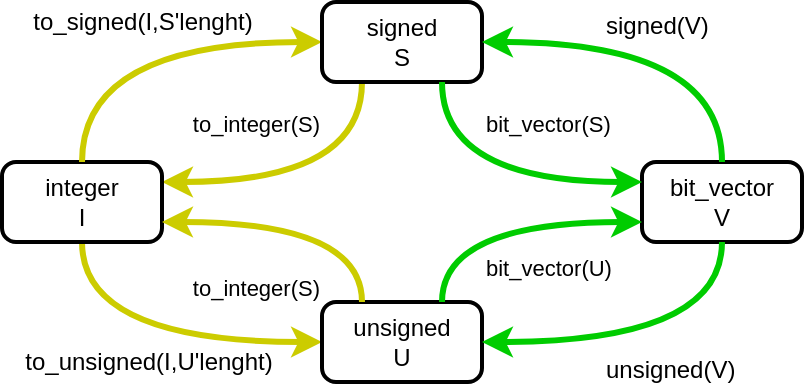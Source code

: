 <mxfile version="13.7.5" type="device"><diagram id="Vmj5wZGBRkyP-jg8ZSQN" name="Page-1"><mxGraphModel dx="786" dy="500" grid="1" gridSize="10" guides="1" tooltips="1" connect="1" arrows="1" fold="1" page="1" pageScale="1" pageWidth="850" pageHeight="1100" math="0" shadow="0"><root><mxCell id="0"/><mxCell id="1" parent="0"/><mxCell id="GN2bYJ8Ew_jsayGIZlVs-5" style="edgeStyle=orthogonalEdgeStyle;rounded=0;orthogonalLoop=1;jettySize=auto;html=1;exitX=0;exitY=0.5;exitDx=0;exitDy=0;entryX=0.5;entryY=1;entryDx=0;entryDy=0;curved=1;startArrow=classic;startFill=1;endArrow=none;endFill=0;strokeWidth=3;strokeColor=#CCCC00;" parent="1" source="GN2bYJ8Ew_jsayGIZlVs-4" target="GN2bYJ8Ew_jsayGIZlVs-1" edge="1"><mxGeometry relative="1" as="geometry"/></mxCell><mxCell id="GN2bYJ8Ew_jsayGIZlVs-13" value="to_unsigned(I,U'lenght)" style="text;html=1;resizable=0;points=[];align=center;verticalAlign=middle;labelBackgroundColor=#ffffff;" parent="GN2bYJ8Ew_jsayGIZlVs-5" vertex="1" connectable="0"><mxGeometry x="-0.139" y="-8" relative="1" as="geometry"><mxPoint x="-14" y="18" as="offset"/></mxGeometry></mxCell><mxCell id="GN2bYJ8Ew_jsayGIZlVs-7" value="to_integer(S)" style="edgeStyle=orthogonalEdgeStyle;curved=1;rounded=0;orthogonalLoop=1;jettySize=auto;html=1;exitX=1;exitY=0.25;exitDx=0;exitDy=0;entryX=0.25;entryY=1;entryDx=0;entryDy=0;startArrow=classic;startFill=1;endArrow=none;endFill=0;labelPosition=left;verticalLabelPosition=top;align=right;verticalAlign=bottom;strokeWidth=3;strokeColor=#CCCC00;" parent="1" source="GN2bYJ8Ew_jsayGIZlVs-1" target="GN2bYJ8Ew_jsayGIZlVs-2" edge="1"><mxGeometry x="0.6" y="20" relative="1" as="geometry"><mxPoint as="offset"/></mxGeometry></mxCell><mxCell id="GN2bYJ8Ew_jsayGIZlVs-1" value="integer&lt;br&gt;I" style="rounded=1;whiteSpace=wrap;html=1;absoluteArcSize=1;arcSize=14;strokeWidth=2;" parent="1" vertex="1"><mxGeometry x="160" y="160" width="80" height="40" as="geometry"/></mxCell><mxCell id="GN2bYJ8Ew_jsayGIZlVs-12" value="&lt;span style=&quot;font-size: 12px&quot;&gt;to_signed(I,S'lenght)&lt;/span&gt;" style="edgeStyle=orthogonalEdgeStyle;curved=1;rounded=0;orthogonalLoop=1;jettySize=auto;html=1;exitX=0;exitY=0.5;exitDx=0;exitDy=0;entryX=0.5;entryY=0;entryDx=0;entryDy=0;startArrow=classic;startFill=1;endArrow=none;endFill=0;strokeWidth=3;strokeColor=#CCCC00;" parent="1" source="GN2bYJ8Ew_jsayGIZlVs-2" target="GN2bYJ8Ew_jsayGIZlVs-1" edge="1"><mxGeometry y="-10" relative="1" as="geometry"><mxPoint as="offset"/></mxGeometry></mxCell><mxCell id="GN2bYJ8Ew_jsayGIZlVs-2" value="signed&lt;br&gt;S" style="rounded=1;whiteSpace=wrap;html=1;absoluteArcSize=1;arcSize=14;strokeWidth=2;" parent="1" vertex="1"><mxGeometry x="320" y="80" width="80" height="40" as="geometry"/></mxCell><mxCell id="GN2bYJ8Ew_jsayGIZlVs-3" value="bit_vector&lt;br&gt;V" style="rounded=1;whiteSpace=wrap;html=1;absoluteArcSize=1;arcSize=14;strokeWidth=2;" parent="1" vertex="1"><mxGeometry x="480" y="160" width="80" height="40" as="geometry"/></mxCell><mxCell id="GN2bYJ8Ew_jsayGIZlVs-4" value="unsigned&lt;br&gt;U" style="rounded=1;whiteSpace=wrap;html=1;absoluteArcSize=1;arcSize=14;strokeWidth=2;" parent="1" vertex="1"><mxGeometry x="320" y="230" width="80" height="40" as="geometry"/></mxCell><mxCell id="GN2bYJ8Ew_jsayGIZlVs-14" value="to_integer(S)" style="edgeStyle=orthogonalEdgeStyle;curved=1;rounded=0;orthogonalLoop=1;jettySize=auto;html=1;exitX=1;exitY=0.75;exitDx=0;exitDy=0;entryX=0.25;entryY=0;entryDx=0;entryDy=0;startArrow=classic;startFill=1;endArrow=none;endFill=0;labelPosition=left;verticalLabelPosition=bottom;align=right;verticalAlign=top;strokeWidth=3;strokeColor=#CCCC00;" parent="1" source="GN2bYJ8Ew_jsayGIZlVs-1" target="GN2bYJ8Ew_jsayGIZlVs-4" edge="1"><mxGeometry x="0.714" y="-20" relative="1" as="geometry"><mxPoint x="250" y="180" as="sourcePoint"/><mxPoint x="350" y="130" as="targetPoint"/><mxPoint as="offset"/></mxGeometry></mxCell><mxCell id="GN2bYJ8Ew_jsayGIZlVs-15" value="bit_vector(S)" style="edgeStyle=orthogonalEdgeStyle;curved=1;rounded=0;orthogonalLoop=1;jettySize=auto;html=1;exitX=0;exitY=0.25;exitDx=0;exitDy=0;entryX=0.75;entryY=1;entryDx=0;entryDy=0;startArrow=classic;startFill=1;endArrow=none;endFill=0;labelPosition=right;verticalLabelPosition=top;align=left;verticalAlign=bottom;strokeWidth=3;strokeColor=#00CC00;" parent="1" source="GN2bYJ8Ew_jsayGIZlVs-3" target="GN2bYJ8Ew_jsayGIZlVs-2" edge="1"><mxGeometry x="0.6" y="-20" relative="1" as="geometry"><mxPoint x="250" y="180" as="sourcePoint"/><mxPoint x="350" y="130" as="targetPoint"/><mxPoint as="offset"/></mxGeometry></mxCell><mxCell id="GN2bYJ8Ew_jsayGIZlVs-16" value="bit_vector(U)" style="edgeStyle=orthogonalEdgeStyle;curved=1;rounded=0;orthogonalLoop=1;jettySize=auto;html=1;exitX=0;exitY=0.75;exitDx=0;exitDy=0;entryX=0.75;entryY=0;entryDx=0;entryDy=0;startArrow=classic;startFill=1;endArrow=none;endFill=0;labelPosition=right;verticalLabelPosition=bottom;align=left;verticalAlign=top;strokeWidth=3;strokeColor=#00CC00;" parent="1" source="GN2bYJ8Ew_jsayGIZlVs-3" target="GN2bYJ8Ew_jsayGIZlVs-4" edge="1"><mxGeometry x="0.143" y="10" relative="1" as="geometry"><mxPoint x="490" y="180" as="sourcePoint"/><mxPoint x="390" y="130" as="targetPoint"/><mxPoint as="offset"/></mxGeometry></mxCell><mxCell id="GN2bYJ8Ew_jsayGIZlVs-17" style="edgeStyle=orthogonalEdgeStyle;rounded=0;orthogonalLoop=1;jettySize=auto;html=1;exitX=1;exitY=0.5;exitDx=0;exitDy=0;entryX=0.5;entryY=1;entryDx=0;entryDy=0;curved=1;startArrow=classic;startFill=1;endArrow=none;endFill=0;strokeWidth=3;strokeColor=#00CC00;" parent="1" source="GN2bYJ8Ew_jsayGIZlVs-4" target="GN2bYJ8Ew_jsayGIZlVs-3" edge="1"><mxGeometry relative="1" as="geometry"><mxPoint x="330" y="260" as="sourcePoint"/><mxPoint x="210" y="210" as="targetPoint"/></mxGeometry></mxCell><mxCell id="GN2bYJ8Ew_jsayGIZlVs-18" value="unsigned(V)" style="text;html=1;resizable=0;points=[];align=left;verticalAlign=top;labelBackgroundColor=#ffffff;labelPosition=right;verticalLabelPosition=bottom;" parent="GN2bYJ8Ew_jsayGIZlVs-17" vertex="1" connectable="0"><mxGeometry x="-0.139" y="-8" relative="1" as="geometry"><mxPoint x="-13" y="-8" as="offset"/></mxGeometry></mxCell><mxCell id="GN2bYJ8Ew_jsayGIZlVs-19" style="edgeStyle=orthogonalEdgeStyle;rounded=0;orthogonalLoop=1;jettySize=auto;html=1;exitX=1;exitY=0.5;exitDx=0;exitDy=0;entryX=0.5;entryY=0;entryDx=0;entryDy=0;curved=1;startArrow=classic;startFill=1;endArrow=none;endFill=0;strokeWidth=3;strokeColor=#00CC00;" parent="1" source="GN2bYJ8Ew_jsayGIZlVs-2" target="GN2bYJ8Ew_jsayGIZlVs-3" edge="1"><mxGeometry relative="1" as="geometry"><mxPoint x="340" y="270" as="sourcePoint"/><mxPoint x="220" y="220" as="targetPoint"/></mxGeometry></mxCell><mxCell id="GN2bYJ8Ew_jsayGIZlVs-20" value="signed(V)" style="text;html=1;resizable=0;points=[];align=left;verticalAlign=bottom;labelBackgroundColor=#ffffff;labelPosition=right;verticalLabelPosition=top;" parent="GN2bYJ8Ew_jsayGIZlVs-19" vertex="1" connectable="0"><mxGeometry x="-0.139" y="-8" relative="1" as="geometry"><mxPoint x="-18" y="-8" as="offset"/></mxGeometry></mxCell></root></mxGraphModel></diagram></mxfile>